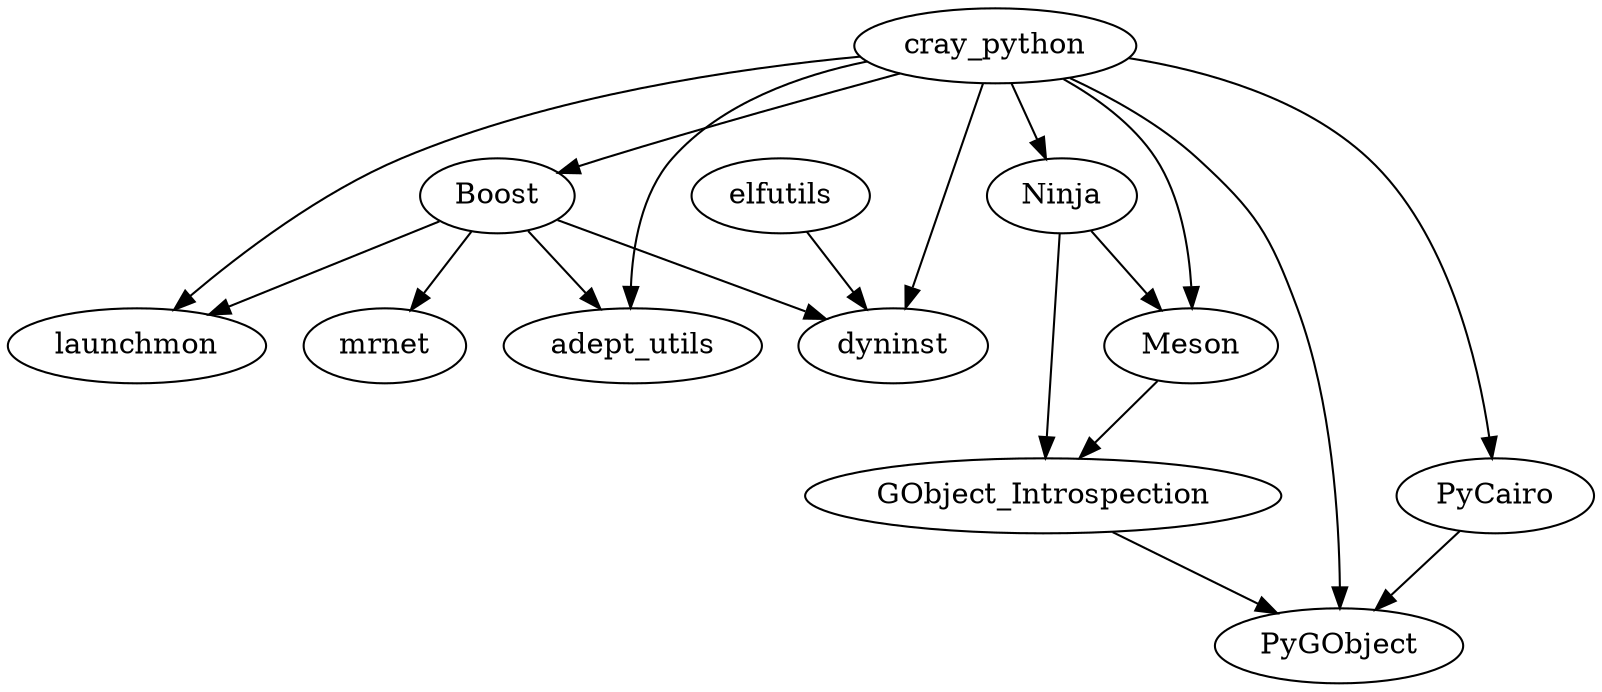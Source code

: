 digraph D {


cray_python -> Ninja
cray_python -> Meson
Ninja -> Meson
#cray_python -> GObject_Int!rospection
Ninja -> GObject_Introspection
Meson -> GObject_Introspection

cray_python -> PyCairo

cray_python -> PyGObject
GObject_Introspection -> PyGObject
PyCairo -> PyGObject

cray_python -> Boost

cray_python -> launchmon
Boost -> launchmon
Boost -> mrnet

cray_python -> dyninst
elfutils -> dyninst
Boost -> dyninst

cray_python -> adept_utils
Boost -> adept_utils
}
